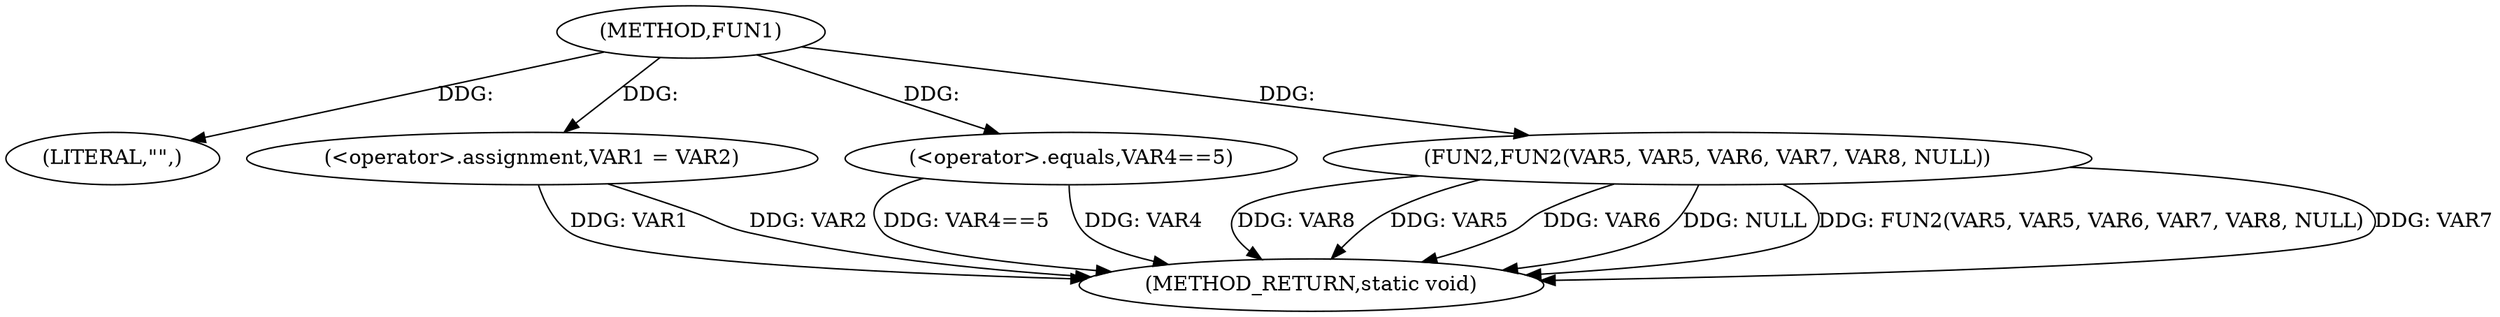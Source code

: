 digraph FUN1 {  
"1000100" [label = "(METHOD,FUN1)" ]
"1000119" [label = "(METHOD_RETURN,static void)" ]
"1000103" [label = "(LITERAL,\"\",)" ]
"1000104" [label = "(<operator>.assignment,VAR1 = VAR2)" ]
"1000108" [label = "(<operator>.equals,VAR4==5)" ]
"1000112" [label = "(FUN2,FUN2(VAR5, VAR5, VAR6, VAR7, VAR8, NULL))" ]
  "1000112" -> "1000119"  [ label = "DDG: VAR8"] 
  "1000108" -> "1000119"  [ label = "DDG: VAR4==5"] 
  "1000104" -> "1000119"  [ label = "DDG: VAR1"] 
  "1000112" -> "1000119"  [ label = "DDG: VAR5"] 
  "1000112" -> "1000119"  [ label = "DDG: VAR6"] 
  "1000112" -> "1000119"  [ label = "DDG: NULL"] 
  "1000112" -> "1000119"  [ label = "DDG: FUN2(VAR5, VAR5, VAR6, VAR7, VAR8, NULL)"] 
  "1000112" -> "1000119"  [ label = "DDG: VAR7"] 
  "1000104" -> "1000119"  [ label = "DDG: VAR2"] 
  "1000108" -> "1000119"  [ label = "DDG: VAR4"] 
  "1000100" -> "1000103"  [ label = "DDG: "] 
  "1000100" -> "1000104"  [ label = "DDG: "] 
  "1000100" -> "1000108"  [ label = "DDG: "] 
  "1000100" -> "1000112"  [ label = "DDG: "] 
}
